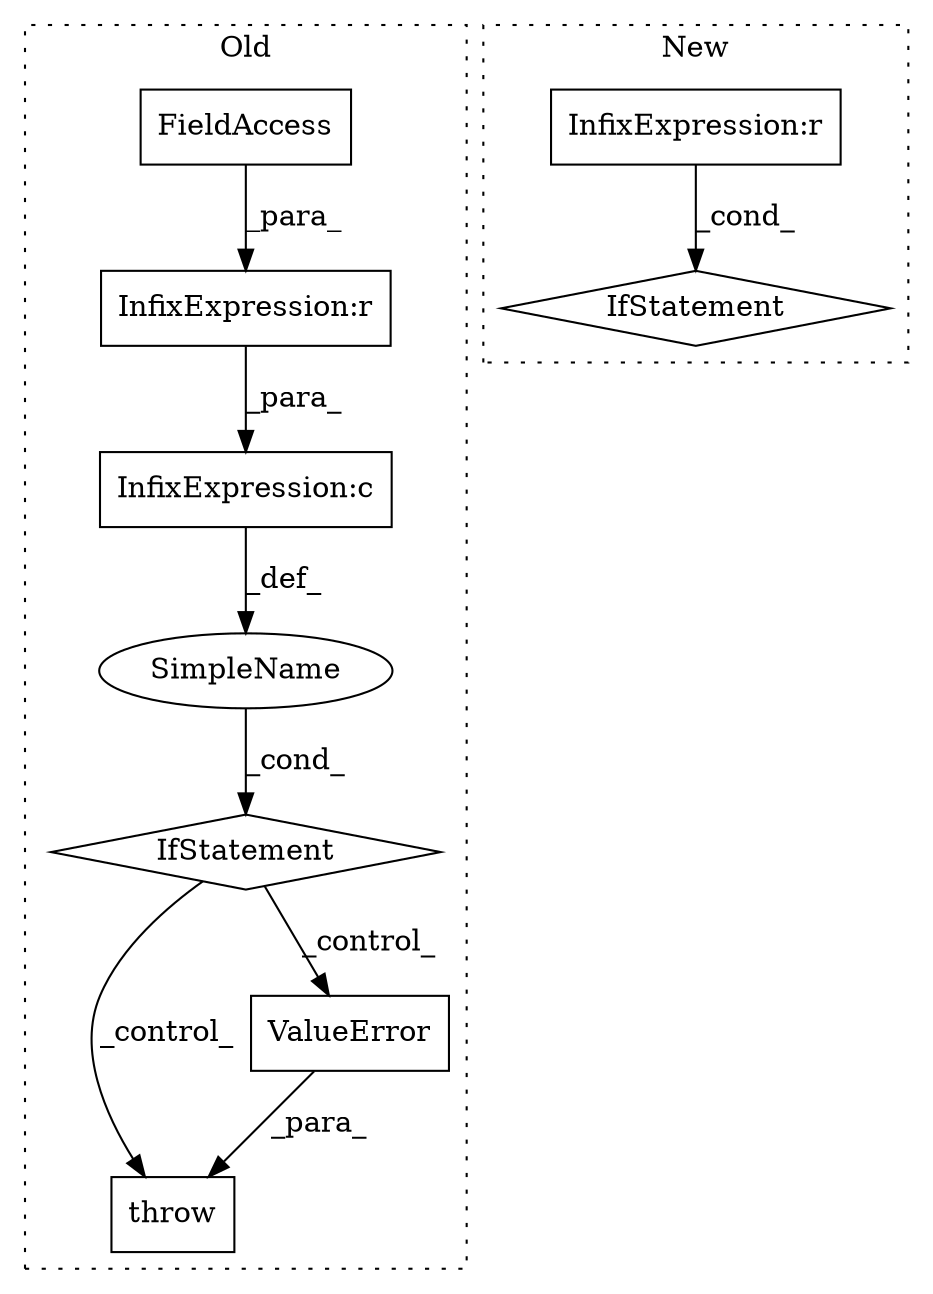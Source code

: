 digraph G {
subgraph cluster0 {
1 [label="throw" a="53" s="2686" l="6" shape="box"];
3 [label="IfStatement" a="25" s="2633,2676" l="4,2" shape="diamond"];
4 [label="SimpleName" a="42" s="" l="" shape="ellipse"];
6 [label="InfixExpression:r" a="27" s="2648" l="3" shape="box"];
7 [label="InfixExpression:c" a="27" s="2653" l="4" shape="box"];
8 [label="ValueError" a="32" s="2692,2840" l="11,2" shape="box"];
9 [label="FieldAccess" a="22" s="2638" l="10" shape="box"];
label = "Old";
style="dotted";
}
subgraph cluster1 {
2 [label="IfStatement" a="25" s="2822,2847" l="4,2" shape="diamond"];
5 [label="InfixExpression:r" a="27" s="2839" l="4" shape="box"];
label = "New";
style="dotted";
}
3 -> 8 [label="_control_"];
3 -> 1 [label="_control_"];
4 -> 3 [label="_cond_"];
5 -> 2 [label="_cond_"];
6 -> 7 [label="_para_"];
7 -> 4 [label="_def_"];
8 -> 1 [label="_para_"];
9 -> 6 [label="_para_"];
}
